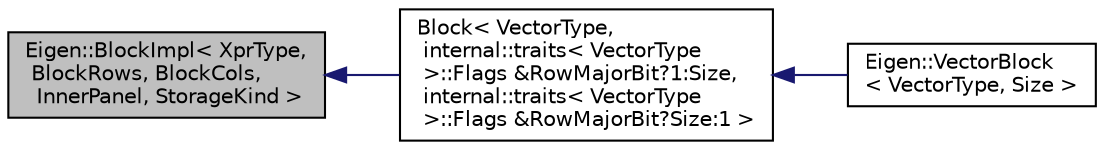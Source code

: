 digraph "Eigen::BlockImpl&lt; XprType, BlockRows, BlockCols, InnerPanel, StorageKind &gt;"
{
  edge [fontname="Helvetica",fontsize="10",labelfontname="Helvetica",labelfontsize="10"];
  node [fontname="Helvetica",fontsize="10",shape=record];
  rankdir="LR";
  Node1 [label="Eigen::BlockImpl\< XprType,\l BlockRows, BlockCols,\l InnerPanel, StorageKind \>",height=0.2,width=0.4,color="black", fillcolor="grey75", style="filled", fontcolor="black"];
  Node1 -> Node2 [dir="back",color="midnightblue",fontsize="10",style="solid",fontname="Helvetica"];
  Node2 [label="Block\< VectorType,\l internal::traits\< VectorType\l \>::Flags &RowMajorBit?1:Size,\l internal::traits\< VectorType\l \>::Flags &RowMajorBit?Size:1 \>",height=0.2,width=0.4,color="black", fillcolor="white", style="filled",URL="$class_eigen_1_1_block.html"];
  Node2 -> Node3 [dir="back",color="midnightblue",fontsize="10",style="solid",fontname="Helvetica"];
  Node3 [label="Eigen::VectorBlock\l\< VectorType, Size \>",height=0.2,width=0.4,color="black", fillcolor="white", style="filled",URL="$class_eigen_1_1_vector_block.html",tooltip="Expression of a fixed-size or dynamic-size sub-vector. "];
}
